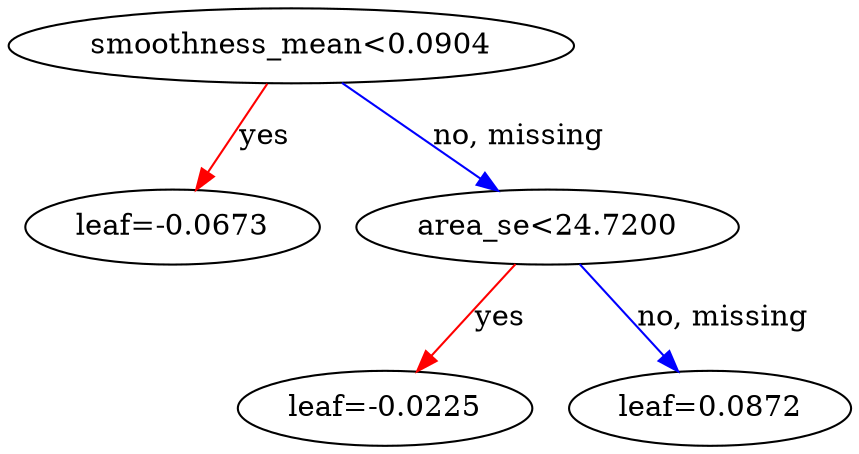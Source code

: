 digraph {
    graph [ rankdir=TB ]
    graph [ rankdir="UD" ]

    0 [ label="smoothness_mean<0.0904" ]
    0 -> 1 [label="yes" color="#FF0000"]
    0 -> 2 [label="no, missing" color="#0000FF"]

    1 [ label="leaf=-0.0673" ]

    2 [ label="area_se<24.7200" ]
    2 -> 3 [label="yes" color="#FF0000"]
    2 -> 4 [label="no, missing" color="#0000FF"]

    3 [ label="leaf=-0.0225" ]

    4 [ label="leaf=0.0872" ]
}
